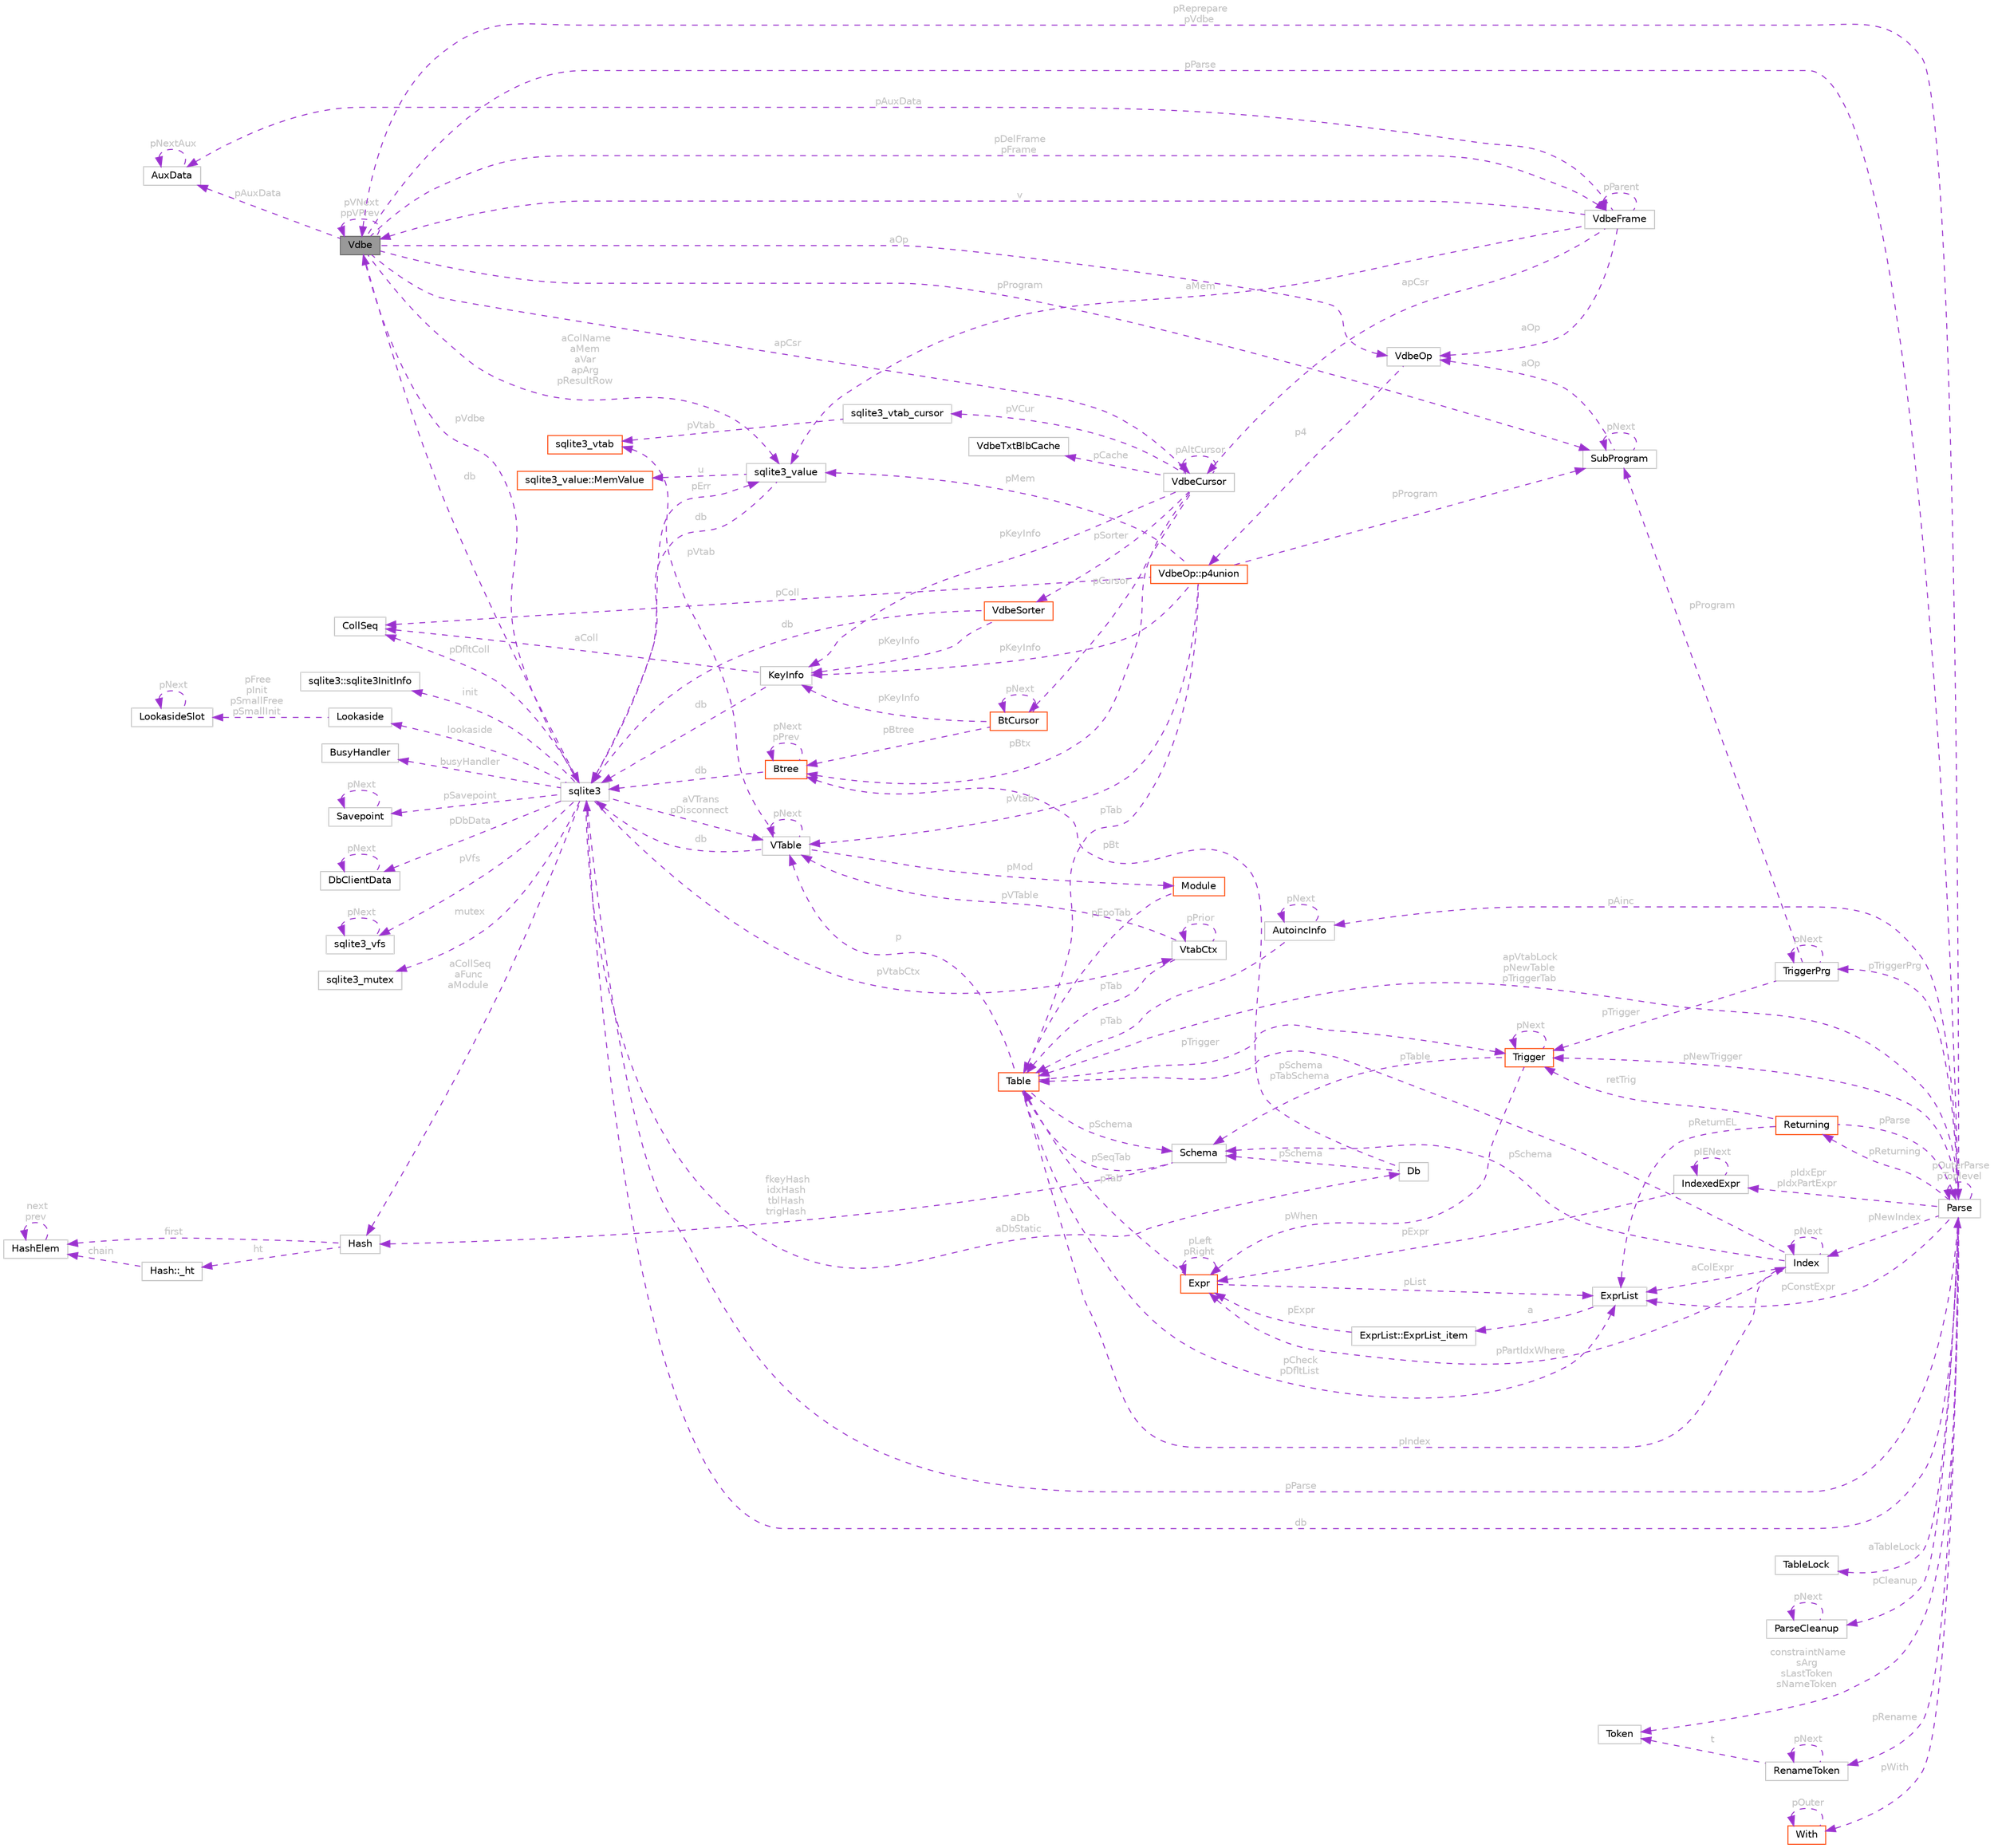 digraph "Vdbe"
{
 // LATEX_PDF_SIZE
  bgcolor="transparent";
  edge [fontname=Helvetica,fontsize=10,labelfontname=Helvetica,labelfontsize=10];
  node [fontname=Helvetica,fontsize=10,shape=box,height=0.2,width=0.4];
  rankdir="LR";
  Node1 [id="Node000001",label="Vdbe",height=0.2,width=0.4,color="gray40", fillcolor="grey60", style="filled", fontcolor="black",tooltip=" "];
  Node2 -> Node1 [id="edge1_Node000001_Node000002",dir="back",color="darkorchid3",style="dashed",tooltip=" ",label=" db",fontcolor="grey" ];
  Node2 [id="Node000002",label="sqlite3",height=0.2,width=0.4,color="grey75", fillcolor="white", style="filled",URL="$structsqlite3.html",tooltip=" "];
  Node3 -> Node2 [id="edge2_Node000002_Node000003",dir="back",color="darkorchid3",style="dashed",tooltip=" ",label=" pVfs",fontcolor="grey" ];
  Node3 [id="Node000003",label="sqlite3_vfs",height=0.2,width=0.4,color="grey75", fillcolor="white", style="filled",URL="$structsqlite3__vfs.html",tooltip=" "];
  Node3 -> Node3 [id="edge3_Node000003_Node000003",dir="back",color="darkorchid3",style="dashed",tooltip=" ",label=" pNext",fontcolor="grey" ];
  Node1 -> Node2 [id="edge4_Node000002_Node000001",dir="back",color="darkorchid3",style="dashed",tooltip=" ",label=" pVdbe",fontcolor="grey" ];
  Node4 -> Node2 [id="edge5_Node000002_Node000004",dir="back",color="darkorchid3",style="dashed",tooltip=" ",label=" pDfltColl",fontcolor="grey" ];
  Node4 [id="Node000004",label="CollSeq",height=0.2,width=0.4,color="grey75", fillcolor="white", style="filled",URL="$structCollSeq.html",tooltip=" "];
  Node5 -> Node2 [id="edge6_Node000002_Node000005",dir="back",color="darkorchid3",style="dashed",tooltip=" ",label=" mutex",fontcolor="grey" ];
  Node5 [id="Node000005",label="sqlite3_mutex",height=0.2,width=0.4,color="grey75", fillcolor="white", style="filled",URL="$structsqlite3__mutex.html",tooltip=" "];
  Node6 -> Node2 [id="edge7_Node000002_Node000006",dir="back",color="darkorchid3",style="dashed",tooltip=" ",label=" aDb\naDbStatic",fontcolor="grey" ];
  Node6 [id="Node000006",label="Db",height=0.2,width=0.4,color="grey75", fillcolor="white", style="filled",URL="$structDb.html",tooltip=" "];
  Node7 -> Node6 [id="edge8_Node000006_Node000007",dir="back",color="darkorchid3",style="dashed",tooltip=" ",label=" pBt",fontcolor="grey" ];
  Node7 [id="Node000007",label="Btree",height=0.2,width=0.4,color="orangered", fillcolor="white", style="filled",URL="$structBtree.html",tooltip=" "];
  Node2 -> Node7 [id="edge9_Node000007_Node000002",dir="back",color="darkorchid3",style="dashed",tooltip=" ",label=" db",fontcolor="grey" ];
  Node7 -> Node7 [id="edge10_Node000007_Node000007",dir="back",color="darkorchid3",style="dashed",tooltip=" ",label=" pNext\npPrev",fontcolor="grey" ];
  Node25 -> Node6 [id="edge11_Node000006_Node000025",dir="back",color="darkorchid3",style="dashed",tooltip=" ",label=" pSchema",fontcolor="grey" ];
  Node25 [id="Node000025",label="Schema",height=0.2,width=0.4,color="grey75", fillcolor="white", style="filled",URL="$structSchema.html",tooltip=" "];
  Node26 -> Node25 [id="edge12_Node000025_Node000026",dir="back",color="darkorchid3",style="dashed",tooltip=" ",label=" fkeyHash\nidxHash\ntblHash\ntrigHash",fontcolor="grey" ];
  Node26 [id="Node000026",label="Hash",height=0.2,width=0.4,color="grey75", fillcolor="white", style="filled",URL="$structHash.html",tooltip=" "];
  Node27 -> Node26 [id="edge13_Node000026_Node000027",dir="back",color="darkorchid3",style="dashed",tooltip=" ",label=" first",fontcolor="grey" ];
  Node27 [id="Node000027",label="HashElem",height=0.2,width=0.4,color="grey75", fillcolor="white", style="filled",URL="$structHashElem.html",tooltip=" "];
  Node27 -> Node27 [id="edge14_Node000027_Node000027",dir="back",color="darkorchid3",style="dashed",tooltip=" ",label=" next\nprev",fontcolor="grey" ];
  Node28 -> Node26 [id="edge15_Node000026_Node000028",dir="back",color="darkorchid3",style="dashed",tooltip=" ",label=" ht",fontcolor="grey" ];
  Node28 [id="Node000028",label="Hash::_ht",height=0.2,width=0.4,color="grey75", fillcolor="white", style="filled",URL="$structHash_1_1__ht.html",tooltip=" "];
  Node27 -> Node28 [id="edge16_Node000028_Node000027",dir="back",color="darkorchid3",style="dashed",tooltip=" ",label=" chain",fontcolor="grey" ];
  Node29 -> Node25 [id="edge17_Node000025_Node000029",dir="back",color="darkorchid3",style="dashed",tooltip=" ",label=" pSeqTab",fontcolor="grey" ];
  Node29 [id="Node000029",label="Table",height=0.2,width=0.4,color="orangered", fillcolor="white", style="filled",URL="$structTable.html",tooltip=" "];
  Node31 -> Node29 [id="edge18_Node000029_Node000031",dir="back",color="darkorchid3",style="dashed",tooltip=" ",label=" pIndex",fontcolor="grey" ];
  Node31 [id="Node000031",label="Index",height=0.2,width=0.4,color="grey75", fillcolor="white", style="filled",URL="$structIndex.html",tooltip=" "];
  Node29 -> Node31 [id="edge19_Node000031_Node000029",dir="back",color="darkorchid3",style="dashed",tooltip=" ",label=" pTable",fontcolor="grey" ];
  Node31 -> Node31 [id="edge20_Node000031_Node000031",dir="back",color="darkorchid3",style="dashed",tooltip=" ",label=" pNext",fontcolor="grey" ];
  Node25 -> Node31 [id="edge21_Node000031_Node000025",dir="back",color="darkorchid3",style="dashed",tooltip=" ",label=" pSchema",fontcolor="grey" ];
  Node32 -> Node31 [id="edge22_Node000031_Node000032",dir="back",color="darkorchid3",style="dashed",tooltip=" ",label=" pPartIdxWhere",fontcolor="grey" ];
  Node32 [id="Node000032",label="Expr",height=0.2,width=0.4,color="orangered", fillcolor="white", style="filled",URL="$structExpr.html",tooltip=" "];
  Node32 -> Node32 [id="edge23_Node000032_Node000032",dir="back",color="darkorchid3",style="dashed",tooltip=" ",label=" pLeft\npRight",fontcolor="grey" ];
  Node33 -> Node32 [id="edge24_Node000032_Node000033",dir="back",color="darkorchid3",style="dashed",tooltip=" ",label=" pList",fontcolor="grey" ];
  Node33 [id="Node000033",label="ExprList",height=0.2,width=0.4,color="grey75", fillcolor="white", style="filled",URL="$structExprList.html",tooltip=" "];
  Node34 -> Node33 [id="edge25_Node000033_Node000034",dir="back",color="darkorchid3",style="dashed",tooltip=" ",label=" a",fontcolor="grey" ];
  Node34 [id="Node000034",label="ExprList::ExprList_item",height=0.2,width=0.4,color="grey75", fillcolor="white", style="filled",URL="$structExprList_1_1ExprList__item.html",tooltip=" "];
  Node32 -> Node34 [id="edge26_Node000034_Node000032",dir="back",color="darkorchid3",style="dashed",tooltip=" ",label=" pExpr",fontcolor="grey" ];
  Node29 -> Node32 [id="edge27_Node000032_Node000029",dir="back",color="darkorchid3",style="dashed",tooltip=" ",label=" pTab",fontcolor="grey" ];
  Node33 -> Node31 [id="edge28_Node000031_Node000033",dir="back",color="darkorchid3",style="dashed",tooltip=" ",label=" aColExpr",fontcolor="grey" ];
  Node33 -> Node29 [id="edge29_Node000029_Node000033",dir="back",color="darkorchid3",style="dashed",tooltip=" ",label=" pCheck\npDfltList",fontcolor="grey" ];
  Node55 -> Node29 [id="edge30_Node000029_Node000055",dir="back",color="darkorchid3",style="dashed",tooltip=" ",label=" p",fontcolor="grey" ];
  Node55 [id="Node000055",label="VTable",height=0.2,width=0.4,color="grey75", fillcolor="white", style="filled",URL="$structVTable.html",tooltip=" "];
  Node2 -> Node55 [id="edge31_Node000055_Node000002",dir="back",color="darkorchid3",style="dashed",tooltip=" ",label=" db",fontcolor="grey" ];
  Node56 -> Node55 [id="edge32_Node000055_Node000056",dir="back",color="darkorchid3",style="dashed",tooltip=" ",label=" pMod",fontcolor="grey" ];
  Node56 [id="Node000056",label="Module",height=0.2,width=0.4,color="orangered", fillcolor="white", style="filled",URL="$structModule.html",tooltip=" "];
  Node29 -> Node56 [id="edge33_Node000056_Node000029",dir="back",color="darkorchid3",style="dashed",tooltip=" ",label=" pEpoTab",fontcolor="grey" ];
  Node58 -> Node55 [id="edge34_Node000055_Node000058",dir="back",color="darkorchid3",style="dashed",tooltip=" ",label=" pVtab",fontcolor="grey" ];
  Node58 [id="Node000058",label="sqlite3_vtab",height=0.2,width=0.4,color="orangered", fillcolor="white", style="filled",URL="$structsqlite3__vtab.html",tooltip=" "];
  Node55 -> Node55 [id="edge35_Node000055_Node000055",dir="back",color="darkorchid3",style="dashed",tooltip=" ",label=" pNext",fontcolor="grey" ];
  Node51 -> Node29 [id="edge36_Node000029_Node000051",dir="back",color="darkorchid3",style="dashed",tooltip=" ",label=" pTrigger",fontcolor="grey" ];
  Node51 [id="Node000051",label="Trigger",height=0.2,width=0.4,color="orangered", fillcolor="white", style="filled",URL="$structTrigger.html",tooltip=" "];
  Node32 -> Node51 [id="edge37_Node000051_Node000032",dir="back",color="darkorchid3",style="dashed",tooltip=" ",label=" pWhen",fontcolor="grey" ];
  Node25 -> Node51 [id="edge38_Node000051_Node000025",dir="back",color="darkorchid3",style="dashed",tooltip=" ",label=" pSchema\npTabSchema",fontcolor="grey" ];
  Node51 -> Node51 [id="edge39_Node000051_Node000051",dir="back",color="darkorchid3",style="dashed",tooltip=" ",label=" pNext",fontcolor="grey" ];
  Node25 -> Node29 [id="edge40_Node000029_Node000025",dir="back",color="darkorchid3",style="dashed",tooltip=" ",label=" pSchema",fontcolor="grey" ];
  Node59 -> Node2 [id="edge41_Node000002_Node000059",dir="back",color="darkorchid3",style="dashed",tooltip=" ",label=" init",fontcolor="grey" ];
  Node59 [id="Node000059",label="sqlite3::sqlite3InitInfo",height=0.2,width=0.4,color="grey75", fillcolor="white", style="filled",URL="$structsqlite3_1_1sqlite3InitInfo.html",tooltip=" "];
  Node60 -> Node2 [id="edge42_Node000002_Node000060",dir="back",color="darkorchid3",style="dashed",tooltip=" ",label=" pParse",fontcolor="grey" ];
  Node60 [id="Node000060",label="Parse",height=0.2,width=0.4,color="grey75", fillcolor="white", style="filled",URL="$structParse.html",tooltip=" "];
  Node2 -> Node60 [id="edge43_Node000060_Node000002",dir="back",color="darkorchid3",style="dashed",tooltip=" ",label=" db",fontcolor="grey" ];
  Node1 -> Node60 [id="edge44_Node000060_Node000001",dir="back",color="darkorchid3",style="dashed",tooltip=" ",label=" pReprepare\npVdbe",fontcolor="grey" ];
  Node33 -> Node60 [id="edge45_Node000060_Node000033",dir="back",color="darkorchid3",style="dashed",tooltip=" ",label=" pConstExpr",fontcolor="grey" ];
  Node61 -> Node60 [id="edge46_Node000060_Node000061",dir="back",color="darkorchid3",style="dashed",tooltip=" ",label=" pIdxEpr\npIdxPartExpr",fontcolor="grey" ];
  Node61 [id="Node000061",label="IndexedExpr",height=0.2,width=0.4,color="grey75", fillcolor="white", style="filled",URL="$structIndexedExpr.html",tooltip=" "];
  Node32 -> Node61 [id="edge47_Node000061_Node000032",dir="back",color="darkorchid3",style="dashed",tooltip=" ",label=" pExpr",fontcolor="grey" ];
  Node61 -> Node61 [id="edge48_Node000061_Node000061",dir="back",color="darkorchid3",style="dashed",tooltip=" ",label=" pIENext",fontcolor="grey" ];
  Node62 -> Node60 [id="edge49_Node000060_Node000062",dir="back",color="darkorchid3",style="dashed",tooltip=" ",label=" aTableLock",fontcolor="grey" ];
  Node62 [id="Node000062",label="TableLock",height=0.2,width=0.4,color="grey75", fillcolor="white", style="filled",URL="$structTableLock.html",tooltip=" "];
  Node63 -> Node60 [id="edge50_Node000060_Node000063",dir="back",color="darkorchid3",style="dashed",tooltip=" ",label=" pAinc",fontcolor="grey" ];
  Node63 [id="Node000063",label="AutoincInfo",height=0.2,width=0.4,color="grey75", fillcolor="white", style="filled",URL="$structAutoincInfo.html",tooltip=" "];
  Node63 -> Node63 [id="edge51_Node000063_Node000063",dir="back",color="darkorchid3",style="dashed",tooltip=" ",label=" pNext",fontcolor="grey" ];
  Node29 -> Node63 [id="edge52_Node000063_Node000029",dir="back",color="darkorchid3",style="dashed",tooltip=" ",label=" pTab",fontcolor="grey" ];
  Node60 -> Node60 [id="edge53_Node000060_Node000060",dir="back",color="darkorchid3",style="dashed",tooltip=" ",label=" pOuterParse\npToplevel",fontcolor="grey" ];
  Node29 -> Node60 [id="edge54_Node000060_Node000029",dir="back",color="darkorchid3",style="dashed",tooltip=" ",label=" apVtabLock\npNewTable\npTriggerTab",fontcolor="grey" ];
  Node64 -> Node60 [id="edge55_Node000060_Node000064",dir="back",color="darkorchid3",style="dashed",tooltip=" ",label=" pTriggerPrg",fontcolor="grey" ];
  Node64 [id="Node000064",label="TriggerPrg",height=0.2,width=0.4,color="grey75", fillcolor="white", style="filled",URL="$structTriggerPrg.html",tooltip=" "];
  Node51 -> Node64 [id="edge56_Node000064_Node000051",dir="back",color="darkorchid3",style="dashed",tooltip=" ",label=" pTrigger",fontcolor="grey" ];
  Node64 -> Node64 [id="edge57_Node000064_Node000064",dir="back",color="darkorchid3",style="dashed",tooltip=" ",label=" pNext",fontcolor="grey" ];
  Node65 -> Node64 [id="edge58_Node000064_Node000065",dir="back",color="darkorchid3",style="dashed",tooltip=" ",label=" pProgram",fontcolor="grey" ];
  Node65 [id="Node000065",label="SubProgram",height=0.2,width=0.4,color="grey75", fillcolor="white", style="filled",URL="$structSubProgram.html",tooltip=" "];
  Node66 -> Node65 [id="edge59_Node000065_Node000066",dir="back",color="darkorchid3",style="dashed",tooltip=" ",label=" aOp",fontcolor="grey" ];
  Node66 [id="Node000066",label="VdbeOp",height=0.2,width=0.4,color="grey75", fillcolor="white", style="filled",URL="$structVdbeOp.html",tooltip=" "];
  Node67 -> Node66 [id="edge60_Node000066_Node000067",dir="back",color="darkorchid3",style="dashed",tooltip=" ",label=" p4",fontcolor="grey" ];
  Node67 [id="Node000067",label="VdbeOp::p4union",height=0.2,width=0.4,color="orangered", fillcolor="white", style="filled",URL="$unionVdbeOp_1_1p4union.html",tooltip=" "];
  Node4 -> Node67 [id="edge61_Node000067_Node000004",dir="back",color="darkorchid3",style="dashed",tooltip=" ",label=" pColl",fontcolor="grey" ];
  Node69 -> Node67 [id="edge62_Node000067_Node000069",dir="back",color="darkorchid3",style="dashed",tooltip=" ",label=" pMem",fontcolor="grey" ];
  Node69 [id="Node000069",label="sqlite3_value",height=0.2,width=0.4,color="grey75", fillcolor="white", style="filled",URL="$structsqlite3__value.html",tooltip=" "];
  Node70 -> Node69 [id="edge63_Node000069_Node000070",dir="back",color="darkorchid3",style="dashed",tooltip=" ",label=" u",fontcolor="grey" ];
  Node70 [id="Node000070",label="sqlite3_value::MemValue",height=0.2,width=0.4,color="orangered", fillcolor="white", style="filled",URL="$unionsqlite3__value_1_1MemValue.html",tooltip=" "];
  Node2 -> Node69 [id="edge64_Node000069_Node000002",dir="back",color="darkorchid3",style="dashed",tooltip=" ",label=" db",fontcolor="grey" ];
  Node55 -> Node67 [id="edge65_Node000067_Node000055",dir="back",color="darkorchid3",style="dashed",tooltip=" ",label=" pVtab",fontcolor="grey" ];
  Node22 -> Node67 [id="edge66_Node000067_Node000022",dir="back",color="darkorchid3",style="dashed",tooltip=" ",label=" pKeyInfo",fontcolor="grey" ];
  Node22 [id="Node000022",label="KeyInfo",height=0.2,width=0.4,color="grey75", fillcolor="white", style="filled",URL="$structKeyInfo.html",tooltip=" "];
  Node2 -> Node22 [id="edge67_Node000022_Node000002",dir="back",color="darkorchid3",style="dashed",tooltip=" ",label=" db",fontcolor="grey" ];
  Node4 -> Node22 [id="edge68_Node000022_Node000004",dir="back",color="darkorchid3",style="dashed",tooltip=" ",label=" aColl",fontcolor="grey" ];
  Node65 -> Node67 [id="edge69_Node000067_Node000065",dir="back",color="darkorchid3",style="dashed",tooltip=" ",label=" pProgram",fontcolor="grey" ];
  Node29 -> Node67 [id="edge70_Node000067_Node000029",dir="back",color="darkorchid3",style="dashed",tooltip=" ",label=" pTab",fontcolor="grey" ];
  Node65 -> Node65 [id="edge71_Node000065_Node000065",dir="back",color="darkorchid3",style="dashed",tooltip=" ",label=" pNext",fontcolor="grey" ];
  Node72 -> Node60 [id="edge72_Node000060_Node000072",dir="back",color="darkorchid3",style="dashed",tooltip=" ",label=" pCleanup",fontcolor="grey" ];
  Node72 [id="Node000072",label="ParseCleanup",height=0.2,width=0.4,color="grey75", fillcolor="white", style="filled",URL="$structParseCleanup.html",tooltip=" "];
  Node72 -> Node72 [id="edge73_Node000072_Node000072",dir="back",color="darkorchid3",style="dashed",tooltip=" ",label=" pNext",fontcolor="grey" ];
  Node73 -> Node60 [id="edge74_Node000060_Node000073",dir="back",color="darkorchid3",style="dashed",tooltip=" ",label=" constraintName\nsArg\nsLastToken\nsNameToken",fontcolor="grey" ];
  Node73 [id="Node000073",label="Token",height=0.2,width=0.4,color="grey75", fillcolor="white", style="filled",URL="$structToken.html",tooltip=" "];
  Node74 -> Node60 [id="edge75_Node000060_Node000074",dir="back",color="darkorchid3",style="dashed",tooltip=" ",label=" pReturning",fontcolor="grey" ];
  Node74 [id="Node000074",label="Returning",height=0.2,width=0.4,color="orangered", fillcolor="white", style="filled",URL="$structReturning.html",tooltip=" "];
  Node60 -> Node74 [id="edge76_Node000074_Node000060",dir="back",color="darkorchid3",style="dashed",tooltip=" ",label=" pParse",fontcolor="grey" ];
  Node33 -> Node74 [id="edge77_Node000074_Node000033",dir="back",color="darkorchid3",style="dashed",tooltip=" ",label=" pReturnEL",fontcolor="grey" ];
  Node51 -> Node74 [id="edge78_Node000074_Node000051",dir="back",color="darkorchid3",style="dashed",tooltip=" ",label=" retTrig",fontcolor="grey" ];
  Node31 -> Node60 [id="edge79_Node000060_Node000031",dir="back",color="darkorchid3",style="dashed",tooltip=" ",label=" pNewIndex",fontcolor="grey" ];
  Node51 -> Node60 [id="edge80_Node000060_Node000051",dir="back",color="darkorchid3",style="dashed",tooltip=" ",label=" pNewTrigger",fontcolor="grey" ];
  Node42 -> Node60 [id="edge81_Node000060_Node000042",dir="back",color="darkorchid3",style="dashed",tooltip=" ",label=" pWith",fontcolor="grey" ];
  Node42 [id="Node000042",label="With",height=0.2,width=0.4,color="orangered", fillcolor="white", style="filled",URL="$structWith.html",tooltip=" "];
  Node42 -> Node42 [id="edge82_Node000042_Node000042",dir="back",color="darkorchid3",style="dashed",tooltip=" ",label=" pOuter",fontcolor="grey" ];
  Node75 -> Node60 [id="edge83_Node000060_Node000075",dir="back",color="darkorchid3",style="dashed",tooltip=" ",label=" pRename",fontcolor="grey" ];
  Node75 [id="Node000075",label="RenameToken",height=0.2,width=0.4,color="grey75", fillcolor="white", style="filled",URL="$structRenameToken.html",tooltip=" "];
  Node73 -> Node75 [id="edge84_Node000075_Node000073",dir="back",color="darkorchid3",style="dashed",tooltip=" ",label=" t",fontcolor="grey" ];
  Node75 -> Node75 [id="edge85_Node000075_Node000075",dir="back",color="darkorchid3",style="dashed",tooltip=" ",label=" pNext",fontcolor="grey" ];
  Node69 -> Node2 [id="edge86_Node000002_Node000069",dir="back",color="darkorchid3",style="dashed",tooltip=" ",label=" pErr",fontcolor="grey" ];
  Node76 -> Node2 [id="edge87_Node000002_Node000076",dir="back",color="darkorchid3",style="dashed",tooltip=" ",label=" lookaside",fontcolor="grey" ];
  Node76 [id="Node000076",label="Lookaside",height=0.2,width=0.4,color="grey75", fillcolor="white", style="filled",URL="$structLookaside.html",tooltip=" "];
  Node77 -> Node76 [id="edge88_Node000076_Node000077",dir="back",color="darkorchid3",style="dashed",tooltip=" ",label=" pFree\npInit\npSmallFree\npSmallInit",fontcolor="grey" ];
  Node77 [id="Node000077",label="LookasideSlot",height=0.2,width=0.4,color="grey75", fillcolor="white", style="filled",URL="$structLookasideSlot.html",tooltip=" "];
  Node77 -> Node77 [id="edge89_Node000077_Node000077",dir="back",color="darkorchid3",style="dashed",tooltip=" ",label=" pNext",fontcolor="grey" ];
  Node26 -> Node2 [id="edge90_Node000002_Node000026",dir="back",color="darkorchid3",style="dashed",tooltip=" ",label=" aCollSeq\naFunc\naModule",fontcolor="grey" ];
  Node78 -> Node2 [id="edge91_Node000002_Node000078",dir="back",color="darkorchid3",style="dashed",tooltip=" ",label=" pVtabCtx",fontcolor="grey" ];
  Node78 [id="Node000078",label="VtabCtx",height=0.2,width=0.4,color="grey75", fillcolor="white", style="filled",URL="$structVtabCtx.html",tooltip=" "];
  Node55 -> Node78 [id="edge92_Node000078_Node000055",dir="back",color="darkorchid3",style="dashed",tooltip=" ",label=" pVTable",fontcolor="grey" ];
  Node29 -> Node78 [id="edge93_Node000078_Node000029",dir="back",color="darkorchid3",style="dashed",tooltip=" ",label=" pTab",fontcolor="grey" ];
  Node78 -> Node78 [id="edge94_Node000078_Node000078",dir="back",color="darkorchid3",style="dashed",tooltip=" ",label=" pPrior",fontcolor="grey" ];
  Node55 -> Node2 [id="edge95_Node000002_Node000055",dir="back",color="darkorchid3",style="dashed",tooltip=" ",label=" aVTrans\npDisconnect",fontcolor="grey" ];
  Node79 -> Node2 [id="edge96_Node000002_Node000079",dir="back",color="darkorchid3",style="dashed",tooltip=" ",label=" busyHandler",fontcolor="grey" ];
  Node79 [id="Node000079",label="BusyHandler",height=0.2,width=0.4,color="grey75", fillcolor="white", style="filled",URL="$structBusyHandler.html",tooltip=" "];
  Node80 -> Node2 [id="edge97_Node000002_Node000080",dir="back",color="darkorchid3",style="dashed",tooltip=" ",label=" pSavepoint",fontcolor="grey" ];
  Node80 [id="Node000080",label="Savepoint",height=0.2,width=0.4,color="grey75", fillcolor="white", style="filled",URL="$structSavepoint.html",tooltip=" "];
  Node80 -> Node80 [id="edge98_Node000080_Node000080",dir="back",color="darkorchid3",style="dashed",tooltip=" ",label=" pNext",fontcolor="grey" ];
  Node81 -> Node2 [id="edge99_Node000002_Node000081",dir="back",color="darkorchid3",style="dashed",tooltip=" ",label=" pDbData",fontcolor="grey" ];
  Node81 [id="Node000081",label="DbClientData",height=0.2,width=0.4,color="grey75", fillcolor="white", style="filled",URL="$structDbClientData.html",tooltip=" "];
  Node81 -> Node81 [id="edge100_Node000081_Node000081",dir="back",color="darkorchid3",style="dashed",tooltip=" ",label=" pNext",fontcolor="grey" ];
  Node1 -> Node1 [id="edge101_Node000001_Node000001",dir="back",color="darkorchid3",style="dashed",tooltip=" ",label=" pVNext\nppVPrev",fontcolor="grey" ];
  Node60 -> Node1 [id="edge102_Node000001_Node000060",dir="back",color="darkorchid3",style="dashed",tooltip=" ",label=" pParse",fontcolor="grey" ];
  Node69 -> Node1 [id="edge103_Node000001_Node000069",dir="back",color="darkorchid3",style="dashed",tooltip=" ",label=" aColName\naMem\naVar\napArg\npResultRow",fontcolor="grey" ];
  Node82 -> Node1 [id="edge104_Node000001_Node000082",dir="back",color="darkorchid3",style="dashed",tooltip=" ",label=" apCsr",fontcolor="grey" ];
  Node82 [id="Node000082",label="VdbeCursor",height=0.2,width=0.4,color="grey75", fillcolor="white", style="filled",URL="$structVdbeCursor.html",tooltip=" "];
  Node7 -> Node82 [id="edge105_Node000082_Node000007",dir="back",color="darkorchid3",style="dashed",tooltip=" ",label=" pBtx",fontcolor="grey" ];
  Node82 -> Node82 [id="edge106_Node000082_Node000082",dir="back",color="darkorchid3",style="dashed",tooltip=" ",label=" pAltCursor",fontcolor="grey" ];
  Node20 -> Node82 [id="edge107_Node000082_Node000020",dir="back",color="darkorchid3",style="dashed",tooltip=" ",label=" pCursor",fontcolor="grey" ];
  Node20 [id="Node000020",label="BtCursor",height=0.2,width=0.4,color="orangered", fillcolor="white", style="filled",URL="$structBtCursor.html",tooltip=" "];
  Node7 -> Node20 [id="edge108_Node000020_Node000007",dir="back",color="darkorchid3",style="dashed",tooltip=" ",label=" pBtree",fontcolor="grey" ];
  Node20 -> Node20 [id="edge109_Node000020_Node000020",dir="back",color="darkorchid3",style="dashed",tooltip=" ",label=" pNext",fontcolor="grey" ];
  Node22 -> Node20 [id="edge110_Node000020_Node000022",dir="back",color="darkorchid3",style="dashed",tooltip=" ",label=" pKeyInfo",fontcolor="grey" ];
  Node83 -> Node82 [id="edge111_Node000082_Node000083",dir="back",color="darkorchid3",style="dashed",tooltip=" ",label=" pVCur",fontcolor="grey" ];
  Node83 [id="Node000083",label="sqlite3_vtab_cursor",height=0.2,width=0.4,color="grey75", fillcolor="white", style="filled",URL="$structsqlite3__vtab__cursor.html",tooltip=" "];
  Node58 -> Node83 [id="edge112_Node000083_Node000058",dir="back",color="darkorchid3",style="dashed",tooltip=" ",label=" pVtab",fontcolor="grey" ];
  Node84 -> Node82 [id="edge113_Node000082_Node000084",dir="back",color="darkorchid3",style="dashed",tooltip=" ",label=" pSorter",fontcolor="grey" ];
  Node84 [id="Node000084",label="VdbeSorter",height=0.2,width=0.4,color="orangered", fillcolor="white", style="filled",URL="$structVdbeSorter.html",tooltip=" "];
  Node2 -> Node84 [id="edge114_Node000084_Node000002",dir="back",color="darkorchid3",style="dashed",tooltip=" ",label=" db",fontcolor="grey" ];
  Node22 -> Node84 [id="edge115_Node000084_Node000022",dir="back",color="darkorchid3",style="dashed",tooltip=" ",label=" pKeyInfo",fontcolor="grey" ];
  Node22 -> Node82 [id="edge116_Node000082_Node000022",dir="back",color="darkorchid3",style="dashed",tooltip=" ",label=" pKeyInfo",fontcolor="grey" ];
  Node94 -> Node82 [id="edge117_Node000082_Node000094",dir="back",color="darkorchid3",style="dashed",tooltip=" ",label=" pCache",fontcolor="grey" ];
  Node94 [id="Node000094",label="VdbeTxtBlbCache",height=0.2,width=0.4,color="grey75", fillcolor="white", style="filled",URL="$structVdbeTxtBlbCache.html",tooltip=" "];
  Node66 -> Node1 [id="edge118_Node000001_Node000066",dir="back",color="darkorchid3",style="dashed",tooltip=" ",label=" aOp",fontcolor="grey" ];
  Node95 -> Node1 [id="edge119_Node000001_Node000095",dir="back",color="darkorchid3",style="dashed",tooltip=" ",label=" pDelFrame\npFrame",fontcolor="grey" ];
  Node95 [id="Node000095",label="VdbeFrame",height=0.2,width=0.4,color="grey75", fillcolor="white", style="filled",URL="$structVdbeFrame.html",tooltip=" "];
  Node1 -> Node95 [id="edge120_Node000095_Node000001",dir="back",color="darkorchid3",style="dashed",tooltip=" ",label=" v",fontcolor="grey" ];
  Node95 -> Node95 [id="edge121_Node000095_Node000095",dir="back",color="darkorchid3",style="dashed",tooltip=" ",label=" pParent",fontcolor="grey" ];
  Node66 -> Node95 [id="edge122_Node000095_Node000066",dir="back",color="darkorchid3",style="dashed",tooltip=" ",label=" aOp",fontcolor="grey" ];
  Node69 -> Node95 [id="edge123_Node000095_Node000069",dir="back",color="darkorchid3",style="dashed",tooltip=" ",label=" aMem",fontcolor="grey" ];
  Node82 -> Node95 [id="edge124_Node000095_Node000082",dir="back",color="darkorchid3",style="dashed",tooltip=" ",label=" apCsr",fontcolor="grey" ];
  Node96 -> Node95 [id="edge125_Node000095_Node000096",dir="back",color="darkorchid3",style="dashed",tooltip=" ",label=" pAuxData",fontcolor="grey" ];
  Node96 [id="Node000096",label="AuxData",height=0.2,width=0.4,color="grey75", fillcolor="white", style="filled",URL="$structAuxData.html",tooltip=" "];
  Node96 -> Node96 [id="edge126_Node000096_Node000096",dir="back",color="darkorchid3",style="dashed",tooltip=" ",label=" pNextAux",fontcolor="grey" ];
  Node65 -> Node1 [id="edge127_Node000001_Node000065",dir="back",color="darkorchid3",style="dashed",tooltip=" ",label=" pProgram",fontcolor="grey" ];
  Node96 -> Node1 [id="edge128_Node000001_Node000096",dir="back",color="darkorchid3",style="dashed",tooltip=" ",label=" pAuxData",fontcolor="grey" ];
}
